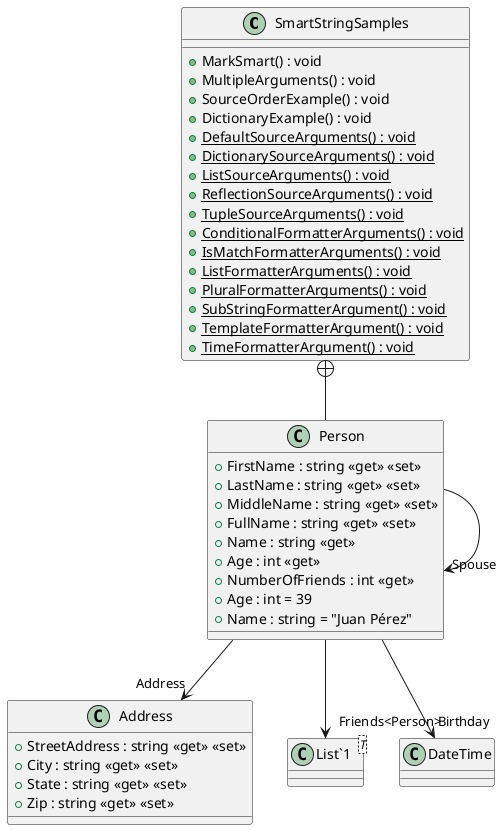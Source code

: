 @startuml
class SmartStringSamples {
    + MarkSmart() : void
    + MultipleArguments() : void
    + SourceOrderExample() : void
    + DictionaryExample() : void
    + {static} DefaultSourceArguments() : void
    + {static} DictionarySourceArguments() : void
    + {static} ListSourceArguments() : void
    + {static} ReflectionSourceArguments() : void
    + {static} TupleSourceArguments() : void
    + {static} ConditionalFormatterArguments() : void
    + {static} IsMatchFormatterArguments() : void
    + {static} ListFormatterArguments() : void
    + {static} PluralFormatterArguments() : void
    + {static} SubStringFormatterArgument() : void
    + {static} TemplateFormatterArgument() : void
    + {static} TimeFormatterArgument() : void
}
class Address {
    + StreetAddress : string <<get>> <<set>>
    + City : string <<get>> <<set>>
    + State : string <<get>> <<set>>
    + Zip : string <<get>> <<set>>
}
class Person {
    + FirstName : string <<get>> <<set>>
    + LastName : string <<get>> <<set>>
    + MiddleName : string <<get>> <<set>>
    + FullName : string <<get>> <<set>>
    + Name : string <<get>>
    + Age : int <<get>>
    + NumberOfFriends : int <<get>>
}
class Person {
    + Age : int = 39
    + Name : string = "Juan Pérez"
}
class "List`1"<T> {
}
Person --> "Birthday" DateTime
Person --> "Address" Address
Person --> "Friends<Person>" "List`1"
Person --> "Spouse" Person
SmartStringSamples +-- Person
@enduml

